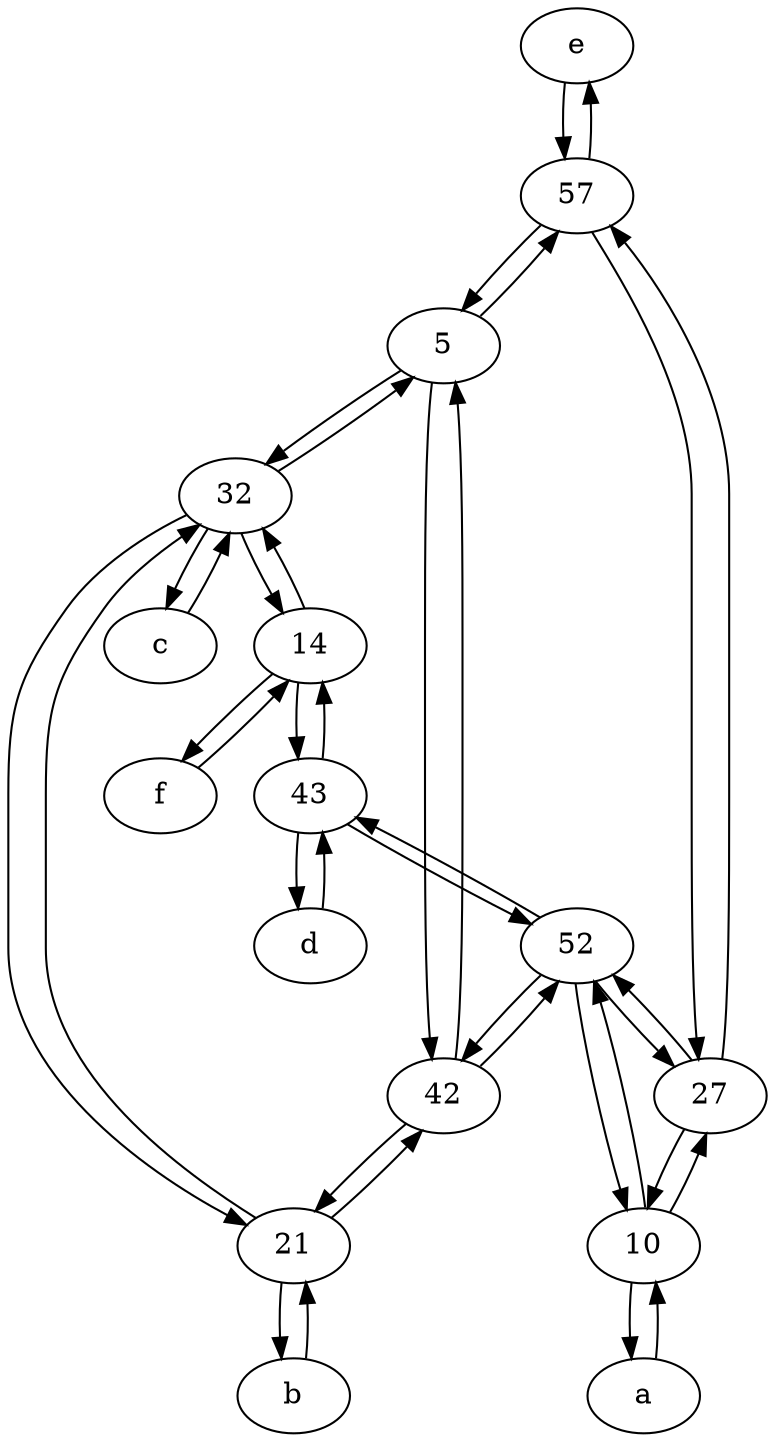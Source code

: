 digraph  {
	e [pos="30,50!"];
	b [pos="50,20!"];
	d [pos="20,30!"];
	f [pos="15,45!"];
	57;
	27;
	52;
	a [pos="40,10!"];
	10;
	42;
	43;
	14;
	21;
	32;
	5;
	c [pos="20,10!"];
	27 -> 10;
	21 -> 42;
	43 -> d;
	57 -> 27;
	5 -> 42;
	14 -> 43;
	32 -> 5;
	e -> 57;
	14 -> f;
	27 -> 52;
	52 -> 42;
	32 -> 21;
	c -> 32;
	5 -> 32;
	57 -> e;
	21 -> b;
	10 -> a;
	a -> 10;
	5 -> 57;
	57 -> 5;
	27 -> 57;
	43 -> 52;
	32 -> c;
	52 -> 10;
	42 -> 21;
	52 -> 43;
	10 -> 52;
	43 -> 14;
	21 -> 32;
	14 -> 32;
	42 -> 5;
	32 -> 14;
	52 -> 27;
	42 -> 52;
	10 -> 27;
	d -> 43;
	f -> 14;
	b -> 21;

	}